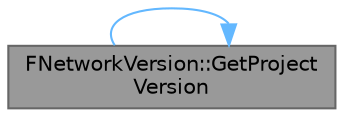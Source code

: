 digraph "FNetworkVersion::GetProjectVersion"
{
 // INTERACTIVE_SVG=YES
 // LATEX_PDF_SIZE
  bgcolor="transparent";
  edge [fontname=Helvetica,fontsize=10,labelfontname=Helvetica,labelfontsize=10];
  node [fontname=Helvetica,fontsize=10,shape=box,height=0.2,width=0.4];
  rankdir="RL";
  Node1 [id="Node000001",label="FNetworkVersion::GetProject\lVersion",height=0.2,width=0.4,color="gray40", fillcolor="grey60", style="filled", fontcolor="black",tooltip="Returns the project version used by networking."];
  Node1 -> Node1 [id="edge1_Node000001_Node000001",dir="back",color="steelblue1",style="solid",tooltip=" "];
}
